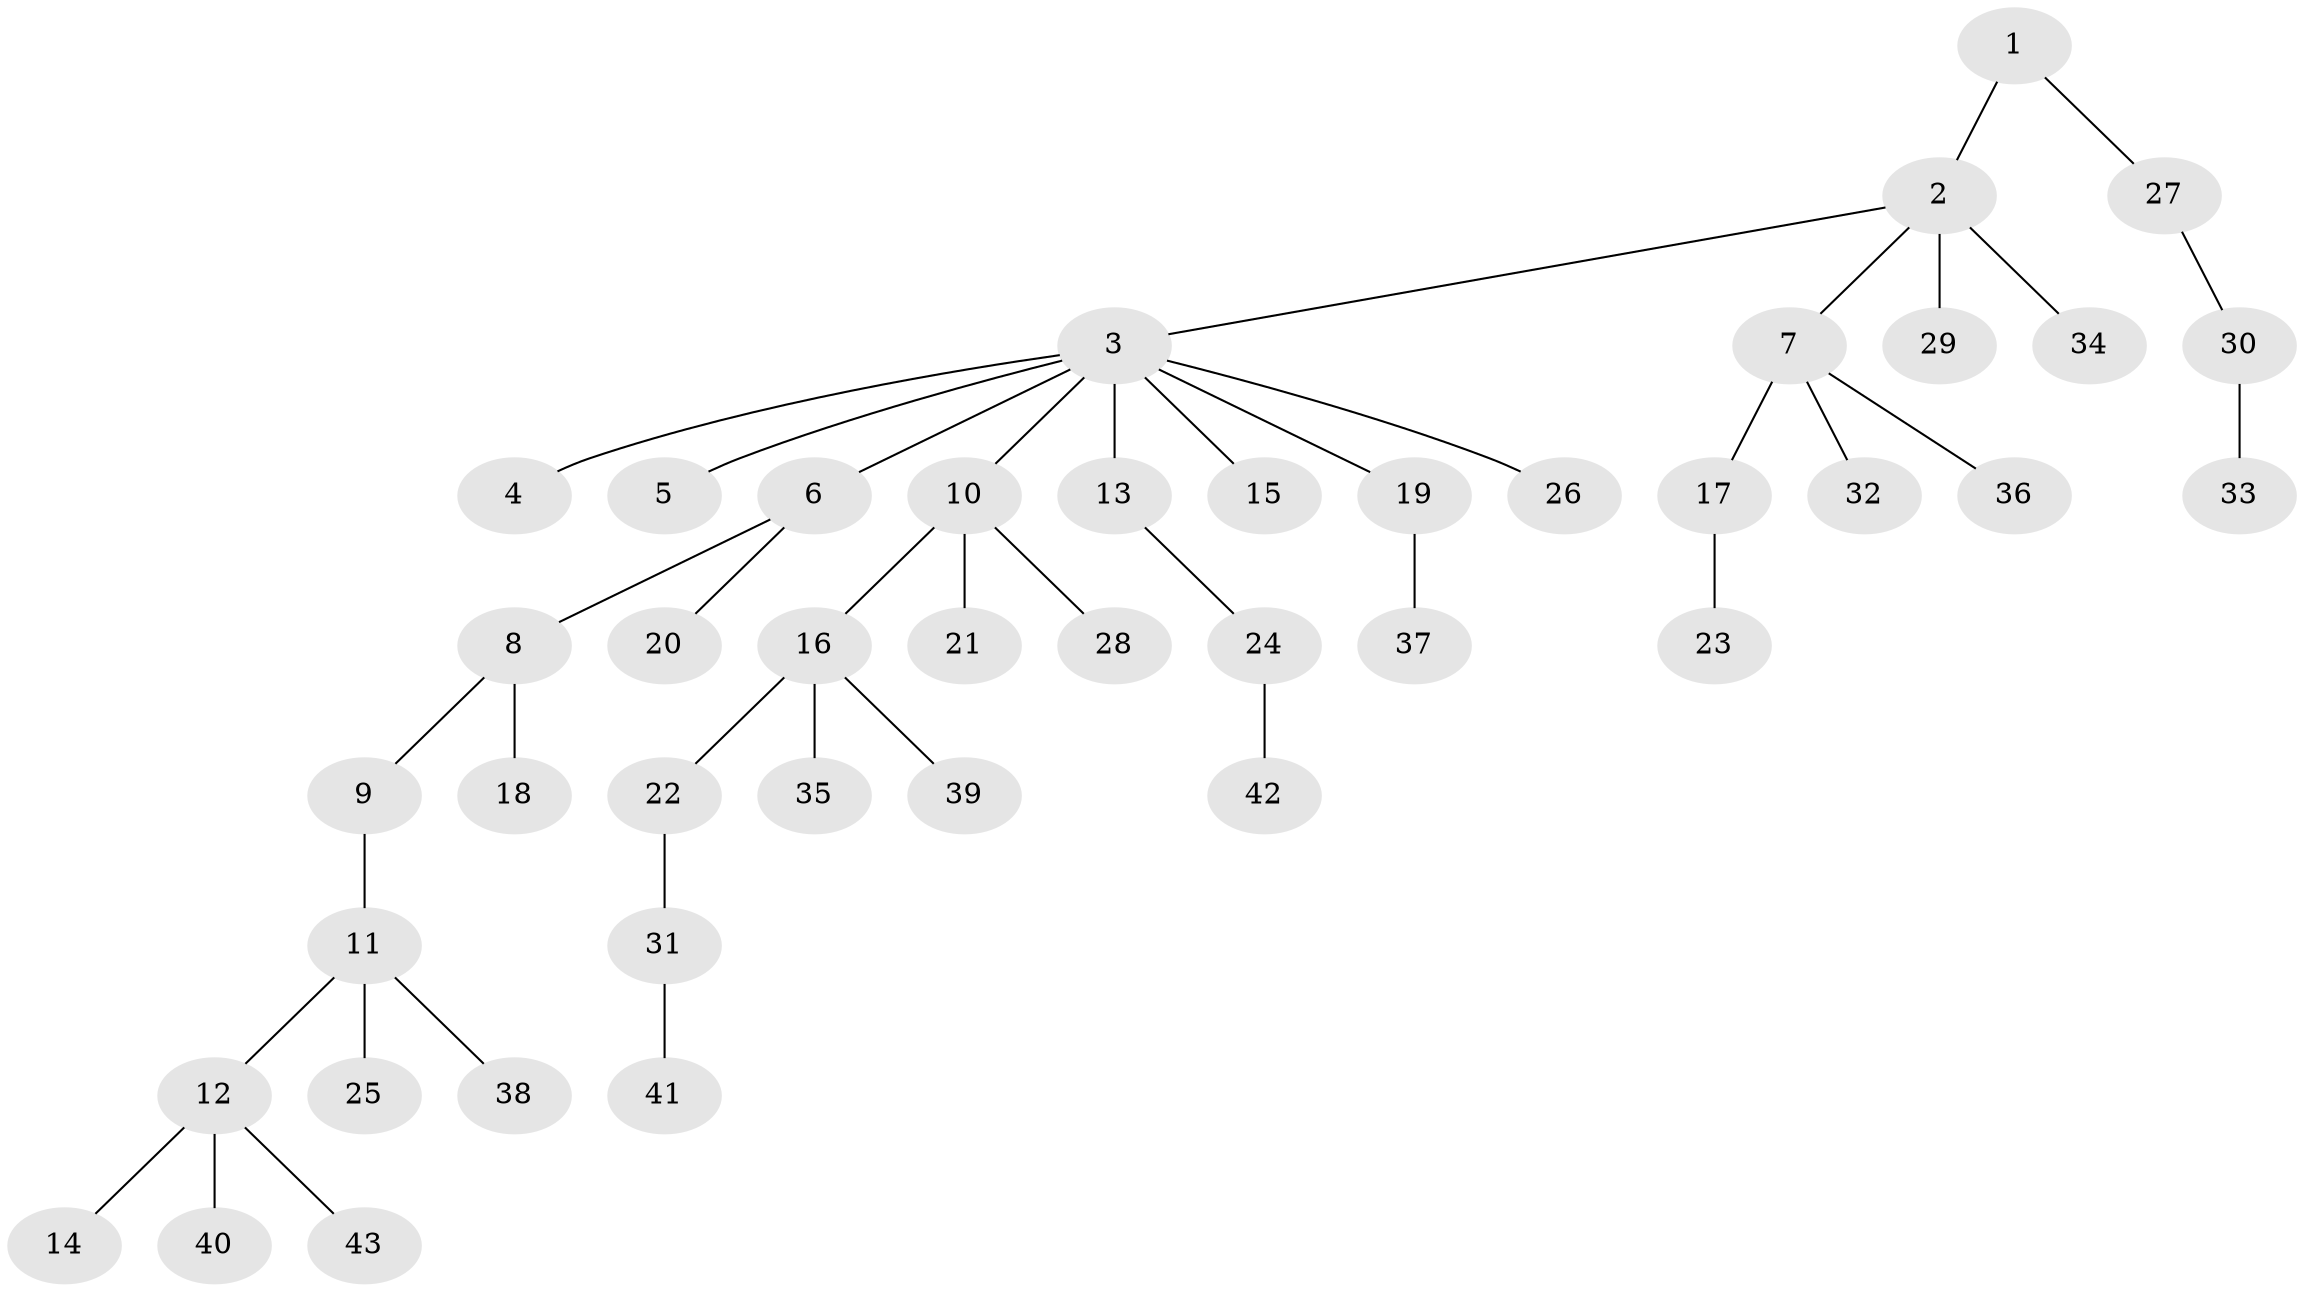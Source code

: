 // original degree distribution, {2: 0.30434782608695654, 6: 0.014492753623188406, 10: 0.014492753623188406, 1: 0.5072463768115942, 4: 0.028985507246376812, 5: 0.057971014492753624, 3: 0.07246376811594203}
// Generated by graph-tools (version 1.1) at 2025/51/03/04/25 22:51:27]
// undirected, 43 vertices, 42 edges
graph export_dot {
  node [color=gray90,style=filled];
  1;
  2;
  3;
  4;
  5;
  6;
  7;
  8;
  9;
  10;
  11;
  12;
  13;
  14;
  15;
  16;
  17;
  18;
  19;
  20;
  21;
  22;
  23;
  24;
  25;
  26;
  27;
  28;
  29;
  30;
  31;
  32;
  33;
  34;
  35;
  36;
  37;
  38;
  39;
  40;
  41;
  42;
  43;
  1 -- 2 [weight=1.0];
  1 -- 27 [weight=1.0];
  2 -- 3 [weight=1.0];
  2 -- 7 [weight=1.0];
  2 -- 29 [weight=1.0];
  2 -- 34 [weight=1.0];
  3 -- 4 [weight=1.0];
  3 -- 5 [weight=1.0];
  3 -- 6 [weight=1.0];
  3 -- 10 [weight=1.0];
  3 -- 13 [weight=1.0];
  3 -- 15 [weight=1.0];
  3 -- 19 [weight=1.0];
  3 -- 26 [weight=1.0];
  6 -- 8 [weight=1.0];
  6 -- 20 [weight=1.0];
  7 -- 17 [weight=1.0];
  7 -- 32 [weight=1.0];
  7 -- 36 [weight=1.0];
  8 -- 9 [weight=1.0];
  8 -- 18 [weight=1.0];
  9 -- 11 [weight=1.0];
  10 -- 16 [weight=1.0];
  10 -- 21 [weight=1.0];
  10 -- 28 [weight=1.0];
  11 -- 12 [weight=1.0];
  11 -- 25 [weight=1.0];
  11 -- 38 [weight=1.0];
  12 -- 14 [weight=1.0];
  12 -- 40 [weight=1.0];
  12 -- 43 [weight=1.0];
  13 -- 24 [weight=1.0];
  16 -- 22 [weight=1.0];
  16 -- 35 [weight=1.0];
  16 -- 39 [weight=1.0];
  17 -- 23 [weight=1.0];
  19 -- 37 [weight=1.0];
  22 -- 31 [weight=1.0];
  24 -- 42 [weight=1.0];
  27 -- 30 [weight=1.0];
  30 -- 33 [weight=1.0];
  31 -- 41 [weight=1.0];
}
